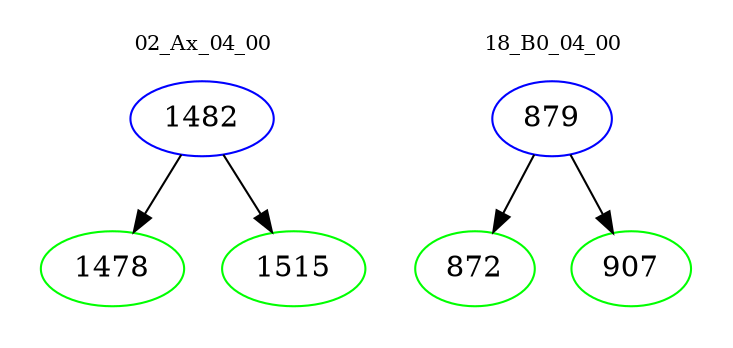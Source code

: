 digraph{
subgraph cluster_0 {
color = white
label = "02_Ax_04_00";
fontsize=10;
T0_1482 [label="1482", color="blue"]
T0_1482 -> T0_1478 [color="black"]
T0_1478 [label="1478", color="green"]
T0_1482 -> T0_1515 [color="black"]
T0_1515 [label="1515", color="green"]
}
subgraph cluster_1 {
color = white
label = "18_B0_04_00";
fontsize=10;
T1_879 [label="879", color="blue"]
T1_879 -> T1_872 [color="black"]
T1_872 [label="872", color="green"]
T1_879 -> T1_907 [color="black"]
T1_907 [label="907", color="green"]
}
}
